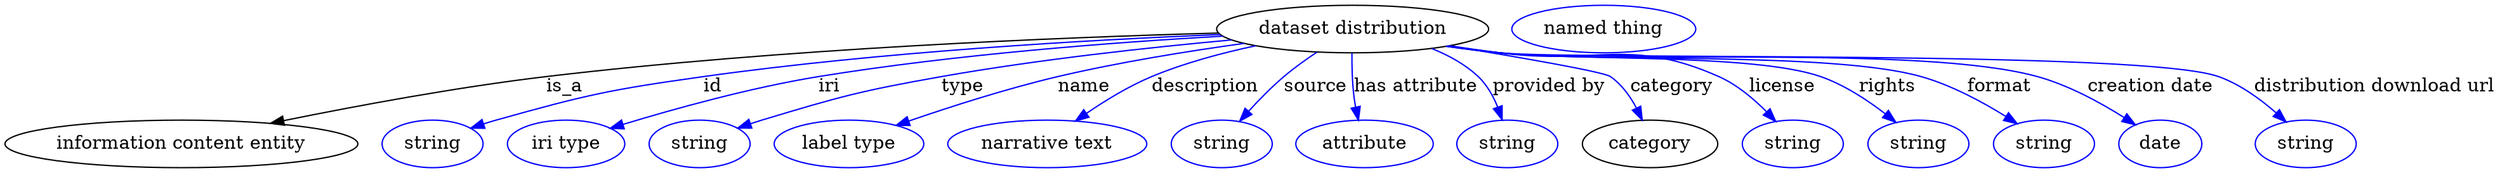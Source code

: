 digraph {
	graph [bb="0,0,1522.3,123"];
	node [label="\N"];
	"dataset distribution"	[height=0.5,
		label="dataset distribution",
		pos="834.34,105",
		width=2.1665];
	"information content entity"	[height=0.5,
		pos="103.34,18",
		width=2.8706];
	"dataset distribution" -> "information content entity"	[label=is_a,
		lp="339.34,61.5",
		pos="e,157.48,33.423 757.24,102.25 657.7,99.17 479.32,90.872 328.34,69 273.48,61.053 212.11,47.066 167.34,35.903"];
	id	[color=blue,
		height=0.5,
		label=string,
		pos="255.34,18",
		width=0.84854];
	"dataset distribution" -> id	[color=blue,
		label=id,
		lp="432.84,61.5",
		pos="e,278.79,29.692 758.13,101.07 676.01,97.072 541.71,88.09 427.34,69 367.69,59.045 352.68,55.219 295.34,36 292.96,35.203 290.53,34.326 \
288.09,33.403",
		style=solid];
	iri	[color=blue,
		height=0.5,
		label="iri type",
		pos="340.34,18",
		width=1.011];
	"dataset distribution" -> iri	[color=blue,
		label=iri,
		lp="510.84,61.5",
		pos="e,367.81,29.827 759.78,99.613 692.56,94.825 591.22,85.536 504.34,69 450.42,58.737 437.51,53.049 385.34,36 382.75,35.154 380.09,34.247 \
377.42,33.309",
		style=solid];
	type	[color=blue,
		height=0.5,
		label=string,
		pos="425.34,18",
		width=0.84854];
	"dataset distribution" -> type	[color=blue,
		label=type,
		lp="594.34,61.5",
		pos="e,448.83,29.571 764.64,96.917 713.8,91.121 643.41,81.79 582.34,69 529.46,57.924 516.31,53.936 465.34,36 462.97,35.167 460.55,34.264 \
458.12,33.322",
		style=solid];
	name	[color=blue,
		height=0.5,
		label="label type",
		pos="519.34,18",
		width=1.2638];
	"dataset distribution" -> name	[color=blue,
		label=name,
		lp="670.84,61.5",
		pos="e,549.4,31.626 771.64,94.259 737.03,88.255 693.46,79.661 655.34,69 622.22,59.737 585.69,46.108 558.84,35.418",
		style=solid];
	description	[color=blue,
		height=0.5,
		label="narrative text",
		pos="640.34,18",
		width=1.6068];
	"dataset distribution" -> description	[color=blue,
		label=description,
		lp="745.84,61.5",
		pos="e,660.67,35.016 780.66,91.903 759.75,86.25 735.92,78.616 715.34,69 699.17,61.448 682.53,50.704 669.04,41.11",
		style=solid];
	source	[color=blue,
		height=0.5,
		label=string,
		pos="746.34,18",
		width=0.84854];
	"dataset distribution" -> source	[color=blue,
		label=source,
		lp="813.34,61.5",
		pos="e,760.68,34.126 815.47,87.505 809.01,81.738 801.78,75.164 795.34,69 786.1,60.161 776.19,50.144 767.7,41.409",
		style=solid];
	"has attribute"	[color=blue,
		height=0.5,
		label=attribute,
		pos="835.34,18",
		width=1.1193];
	"dataset distribution" -> "has attribute"	[color=blue,
		label="has attribute",
		lp="868.84,61.5",
		pos="e,835.14,36.175 834.54,86.799 834.68,75.163 834.86,59.548 835.02,46.237",
		style=solid];
	"provided by"	[color=blue,
		height=0.5,
		label=string,
		pos="924.34,18",
		width=0.84854];
	"dataset distribution" -> "provided by"	[color=blue,
		label="provided by",
		lp="946.34,61.5",
		pos="e,920.05,35.938 873.77,89.378 884.04,84.15 894.42,77.413 902.34,69 908.53,62.42 913.16,53.813 916.54,45.599",
		style=solid];
	category	[height=0.5,
		pos="1013.3,18",
		width=1.1374];
	"dataset distribution" -> category	[color=blue,
		label=category,
		lp="1020.8,61.5",
		pos="e,1007.3,35.826 891.73,92.752 930.39,84.794 975.69,74.581 983.34,69 991.63,62.951 998.05,53.856 1002.8,45.074",
		style=solid];
	license	[color=blue,
		height=0.5,
		label=string,
		pos="1102.3,18",
		width=0.84854];
	"dataset distribution" -> license	[color=blue,
		label=license,
		lp="1089.3,61.5",
		pos="e,1089.9,34.8 890.89,92.506 901.01,90.575 911.48,88.662 921.34,87 977.56,77.53 996.86,93.482 1048.3,69 1061.5,62.766 1073.6,52.215 \
1083,42.409",
		style=solid];
	rights	[color=blue,
		height=0.5,
		label=string,
		pos="1181.3,18",
		width=0.84854];
	"dataset distribution" -> rights	[color=blue,
		label=rights,
		lp="1154.8,61.5",
		pos="e,1166.1,33.828 889.9,92.294 900.31,90.341 911.14,88.474 921.34,87 1005.7,74.809 1032.6,99.078 1112.3,69 1129.3,62.622 1145.8,50.936 \
1158.4,40.465",
		style=solid];
	format	[color=blue,
		height=0.5,
		label=string,
		pos="1260.3,18",
		width=0.84854];
	"dataset distribution" -> format	[color=blue,
		label=format,
		lp="1225.8,61.5",
		pos="e,1242.4,32.758 889.4,92.19 899.97,90.222 910.97,88.377 921.34,87 1033.1,72.163 1066.6,102.19 1174.3,69 1195.8,62.393 1217.6,49.612 \
1233.9,38.626",
		style=solid];
	"creation date"	[color=blue,
		height=0.5,
		label=date,
		pos="1336.3,18",
		width=0.75];
	"dataset distribution" -> "creation date"	[color=blue,
		label="creation date",
		lp="1317.3,61.5",
		pos="e,1319.2,31.93 888.92,92.141 899.63,90.153 910.8,88.313 921.34,87 993.56,78 1178.5,89.521 1248.3,69 1270.8,62.395 1293.7,49.11 1310.6,\
37.893",
		style=solid];
	"distribution download url"	[color=blue,
		height=0.5,
		label=string,
		pos="1421.3,18",
		width=0.84854];
	"dataset distribution" -> "distribution download url"	[color=blue,
		label="distribution download url",
		lp="1452.8,61.5",
		pos="e,1407,34.346 888.91,92.026 899.61,90.048 910.79,88.241 921.34,87 1017.4,75.69 1265.4,102.04 1356.3,69 1372.4,63.153 1387.7,51.767 \
1399.5,41.336",
		style=solid];
	"named thing_category"	[color=blue,
		height=0.5,
		label="named thing",
		pos="985.34,105",
		width=1.5346];
}
